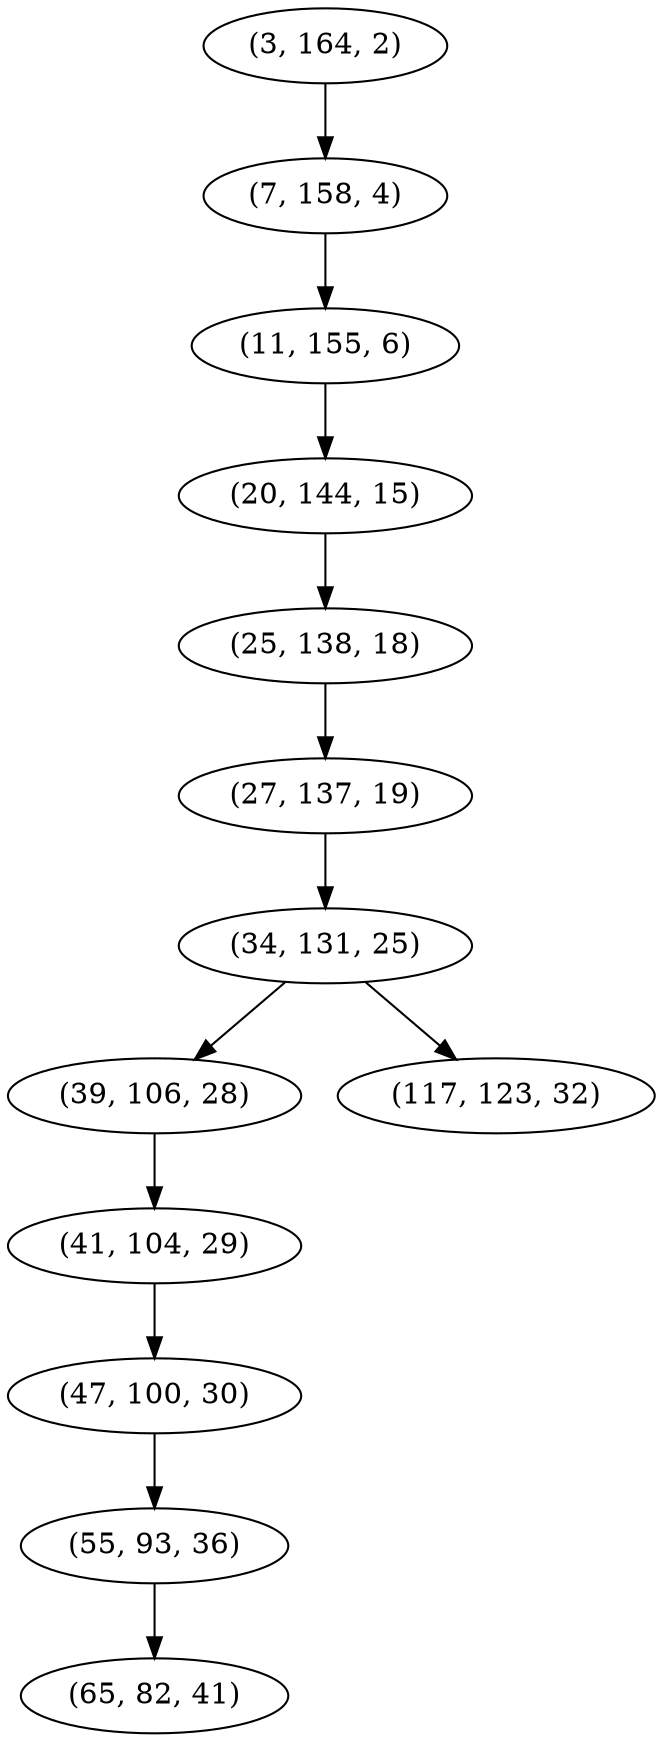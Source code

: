 digraph tree {
    "(3, 164, 2)";
    "(7, 158, 4)";
    "(11, 155, 6)";
    "(20, 144, 15)";
    "(25, 138, 18)";
    "(27, 137, 19)";
    "(34, 131, 25)";
    "(39, 106, 28)";
    "(41, 104, 29)";
    "(47, 100, 30)";
    "(55, 93, 36)";
    "(65, 82, 41)";
    "(117, 123, 32)";
    "(3, 164, 2)" -> "(7, 158, 4)";
    "(7, 158, 4)" -> "(11, 155, 6)";
    "(11, 155, 6)" -> "(20, 144, 15)";
    "(20, 144, 15)" -> "(25, 138, 18)";
    "(25, 138, 18)" -> "(27, 137, 19)";
    "(27, 137, 19)" -> "(34, 131, 25)";
    "(34, 131, 25)" -> "(39, 106, 28)";
    "(34, 131, 25)" -> "(117, 123, 32)";
    "(39, 106, 28)" -> "(41, 104, 29)";
    "(41, 104, 29)" -> "(47, 100, 30)";
    "(47, 100, 30)" -> "(55, 93, 36)";
    "(55, 93, 36)" -> "(65, 82, 41)";
}
